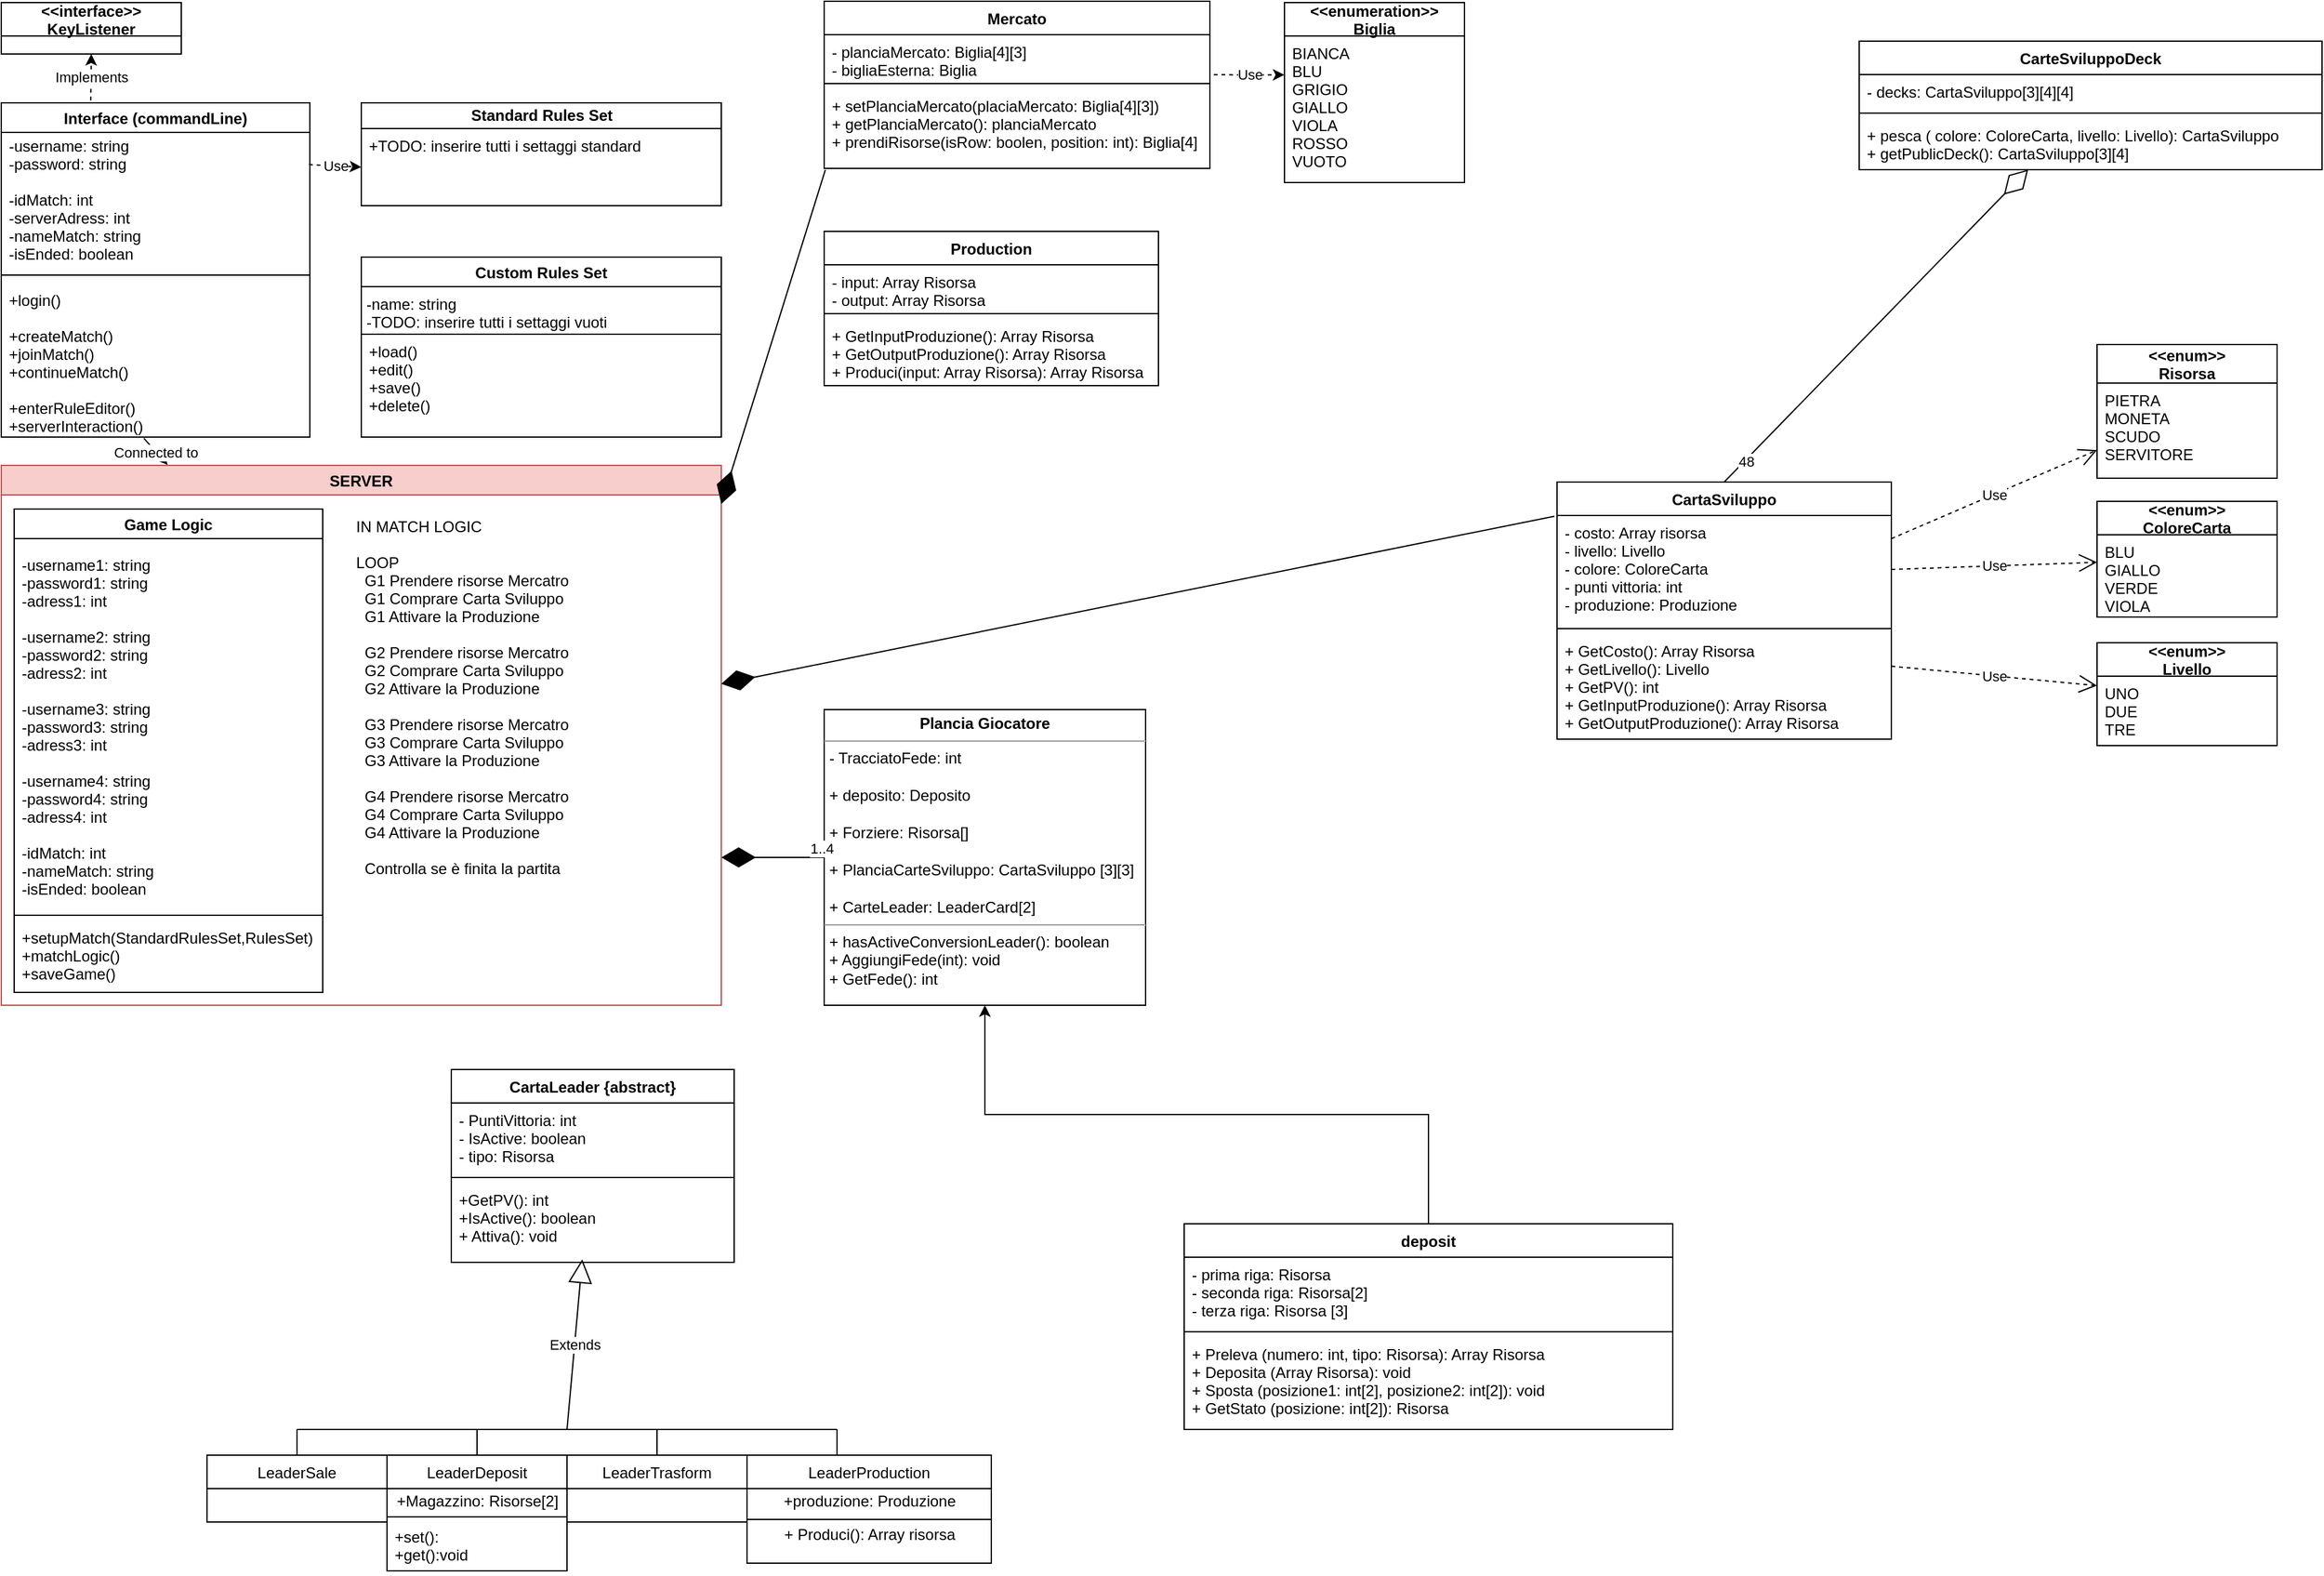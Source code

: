<mxfile version="14.4.8" type="github">
  <diagram id="C5RBs43oDa-KdzZeNtuy" name="Page-1">
    <mxGraphModel dx="504" dy="954" grid="1" gridSize="10" guides="1" tooltips="1" connect="1" arrows="1" fold="1" page="1" pageScale="1" pageWidth="1169" pageHeight="827" background="none" math="0" shadow="0">
      <root>
        <mxCell id="WIyWlLk6GJQsqaUBKTNV-0" />
        <mxCell id="WIyWlLk6GJQsqaUBKTNV-1" parent="WIyWlLk6GJQsqaUBKTNV-0" />
        <mxCell id="zkfFHV4jXpPFQw0GAbJ--0" value="Mercato" style="swimlane;fontStyle=1;align=center;verticalAlign=top;childLayout=stackLayout;horizontal=1;startSize=26;horizontalStack=0;resizeParent=1;resizeLast=0;collapsible=1;marginBottom=0;rounded=0;shadow=0;strokeWidth=1;swimlaneFillColor=#ffffff;" parent="WIyWlLk6GJQsqaUBKTNV-1" vertex="1">
          <mxGeometry x="1840" y="39" width="300" height="130" as="geometry">
            <mxRectangle x="220" y="120" width="160" height="26" as="alternateBounds" />
          </mxGeometry>
        </mxCell>
        <mxCell id="zkfFHV4jXpPFQw0GAbJ--1" value="- planciaMercato: Biglia[4][3]&#xa;- bigliaEsterna: Biglia" style="text;align=left;verticalAlign=top;spacingLeft=4;spacingRight=4;overflow=hidden;rotatable=0;points=[[0,0.5],[1,0.5]];portConstraint=eastwest;" parent="zkfFHV4jXpPFQw0GAbJ--0" vertex="1">
          <mxGeometry y="26" width="300" height="34" as="geometry" />
        </mxCell>
        <mxCell id="zkfFHV4jXpPFQw0GAbJ--4" value="" style="line;html=1;strokeWidth=1;align=left;verticalAlign=middle;spacingTop=-1;spacingLeft=3;spacingRight=3;rotatable=0;labelPosition=right;points=[];portConstraint=eastwest;" parent="zkfFHV4jXpPFQw0GAbJ--0" vertex="1">
          <mxGeometry y="60" width="300" height="8" as="geometry" />
        </mxCell>
        <mxCell id="zkfFHV4jXpPFQw0GAbJ--5" value="+ setPlanciaMercato(placiaMercato: Biglia[4][3])&#xa;+ getPlanciaMercato(): planciaMercato&#xa;+ prendiRisorse(isRow: boolen, position: int): Biglia[4]" style="text;align=left;verticalAlign=top;spacingLeft=4;spacingRight=4;overflow=hidden;rotatable=0;points=[[0,0.5],[1,0.5]];portConstraint=eastwest;" parent="zkfFHV4jXpPFQw0GAbJ--0" vertex="1">
          <mxGeometry y="68" width="300" height="62" as="geometry" />
        </mxCell>
        <mxCell id="3G_JpGnnki6wpbxw6Dh9-0" value="&lt;p style=&quot;margin: 0px ; margin-top: 4px ; text-align: center&quot;&gt;&lt;b&gt;Plancia Giocatore&lt;/b&gt;&lt;/p&gt;&lt;hr size=&quot;1&quot;&gt;&lt;p style=&quot;margin: 0px ; margin-left: 4px&quot;&gt;- TracciatoFede: int&lt;/p&gt;&lt;p style=&quot;margin: 0px ; margin-left: 4px&quot;&gt;&lt;br&gt;&lt;/p&gt;&lt;p style=&quot;margin: 0px ; margin-left: 4px&quot;&gt;+ deposito: Deposito&lt;/p&gt;&lt;p style=&quot;margin: 0px ; margin-left: 4px&quot;&gt;&lt;br&gt;&lt;/p&gt;&lt;p style=&quot;margin: 0px ; margin-left: 4px&quot;&gt;+ Forziere: Risorsa[]&lt;/p&gt;&lt;p style=&quot;margin: 0px ; margin-left: 4px&quot;&gt;&lt;br&gt;&lt;/p&gt;&lt;p style=&quot;margin: 0px ; margin-left: 4px&quot;&gt;+ PlanciaCarteSviluppo: CartaSviluppo [3][3]&lt;/p&gt;&lt;p style=&quot;margin: 0px ; margin-left: 4px&quot;&gt;&lt;br&gt;&lt;/p&gt;&lt;p style=&quot;margin: 0px ; margin-left: 4px&quot;&gt;+ CarteLeader: LeaderCard[2]&lt;/p&gt;&lt;hr size=&quot;1&quot;&gt;&lt;p style=&quot;margin: 0px ; margin-left: 4px&quot;&gt;+ hasActiveConversionLeader(): boolean&lt;/p&gt;&lt;p style=&quot;margin: 0px ; margin-left: 4px&quot;&gt;+ AggiungiFede(int): void&lt;br&gt;+ GetFede(): int&lt;/p&gt;" style="verticalAlign=top;align=left;overflow=fill;fontSize=12;fontFamily=Helvetica;html=1;" parent="WIyWlLk6GJQsqaUBKTNV-1" vertex="1">
          <mxGeometry x="1840" y="590" width="250" height="230" as="geometry" />
        </mxCell>
        <mxCell id="35oZMmhd7yD35cJpi1J_-1" value="Standard Rules Set" style="swimlane;html=1;startSize=20;horizontal=1;containerType=tree;newEdgeStyle={&quot;edgeStyle&quot;:&quot;elbowEdgeStyle&quot;,&quot;startArrow&quot;:&quot;none&quot;,&quot;endArrow&quot;:&quot;none&quot;};strokeColor=#000000;swimlaneFillColor=#ffffff;" parent="WIyWlLk6GJQsqaUBKTNV-1" vertex="1">
          <mxGeometry x="1480" y="118" width="280" height="80" as="geometry" />
        </mxCell>
        <mxCell id="s9a0PcFc4wz41X3oclvl-4" value="+TODO: inserire tutti i settaggi standard" style="text;strokeColor=none;fillColor=none;align=left;verticalAlign=top;spacingLeft=4;spacingRight=4;overflow=hidden;rotatable=0;points=[[0,0.5],[1,0.5]];portConstraint=eastwest;" parent="35oZMmhd7yD35cJpi1J_-1" vertex="1">
          <mxGeometry y="20" width="280" height="60" as="geometry" />
        </mxCell>
        <mxCell id="oog7lrOWCa2fzUTYI8c2-10" value="Extends" style="endArrow=block;endSize=16;endFill=0;html=1;entryX=0.463;entryY=0.962;entryDx=0;entryDy=0;entryPerimeter=0;" parent="WIyWlLk6GJQsqaUBKTNV-1" target="qD7D_m39awc1MZy7WmdB-3" edge="1">
          <mxGeometry width="160" relative="1" as="geometry">
            <mxPoint x="1640" y="1150" as="sourcePoint" />
            <mxPoint x="1739.5" y="1070" as="targetPoint" />
            <mxPoint as="offset" />
          </mxGeometry>
        </mxCell>
        <mxCell id="35oZMmhd7yD35cJpi1J_-7" value="Custom Rules Set" style="swimlane;swimlaneFillColor=#ffffff;startSize=23;swimlaneLine=1;rounded=0;glass=0;sketch=0;perimeterSpacing=1;align=center;" parent="WIyWlLk6GJQsqaUBKTNV-1" vertex="1">
          <mxGeometry x="1480" y="238" width="280" height="140" as="geometry">
            <mxRectangle x="1160" y="280" width="140" height="23" as="alternateBounds" />
          </mxGeometry>
        </mxCell>
        <mxCell id="s9a0PcFc4wz41X3oclvl-5" value="-name: string&lt;br&gt;-TODO: inserire tutti i settaggi vuoti" style="text;align=left;verticalAlign=top;spacingLeft=2;spacingRight=0;overflow=hidden;rotatable=0;points=[[0,0.5],[1,0.5]];portConstraint=eastwest;html=1;whiteSpace=wrap;labelBorderColor=none;labelBackgroundColor=none;textDirection=ltr;labelPosition=center;verticalLabelPosition=middle;shadow=0;" parent="35oZMmhd7yD35cJpi1J_-7" vertex="1">
          <mxGeometry y="23" width="280" height="37" as="geometry" />
        </mxCell>
        <mxCell id="yiOMKS7E3EkovL9F9Eef-10" value="+load()&#xa;+edit()&#xa;+save()&#xa;+delete()" style="text;strokeColor=none;fillColor=none;align=left;verticalAlign=top;spacingLeft=4;spacingRight=4;overflow=hidden;rotatable=0;points=[[0,0.5],[1,0.5]];portConstraint=eastwest;" parent="35oZMmhd7yD35cJpi1J_-7" vertex="1">
          <mxGeometry y="60" width="280" height="70" as="geometry" />
        </mxCell>
        <mxCell id="yiOMKS7E3EkovL9F9Eef-9" value="" style="line;html=1;strokeWidth=1;align=left;verticalAlign=middle;spacingTop=-1;spacingLeft=3;spacingRight=3;rotatable=0;labelPosition=right;points=[];portConstraint=eastwest;" parent="35oZMmhd7yD35cJpi1J_-7" vertex="1">
          <mxGeometry y="56" width="280" height="8" as="geometry" />
        </mxCell>
        <mxCell id="oog7lrOWCa2fzUTYI8c2-11" value="LeaderSale" style="swimlane;fontStyle=0;childLayout=stackLayout;horizontal=1;startSize=26;horizontalStack=0;resizeParent=1;resizeParentMax=0;resizeLast=0;collapsible=1;marginBottom=0;swimlaneFillColor=#ffffff;" parent="WIyWlLk6GJQsqaUBKTNV-1" vertex="1">
          <mxGeometry x="1360" y="1170" width="140" height="52" as="geometry" />
        </mxCell>
        <mxCell id="6qONtpnG5qTaz_-XZDPJ-0" value="&lt;&lt;enum&gt;&gt;&#xa;Livello" style="swimlane;fontStyle=1;childLayout=stackLayout;horizontal=1;startSize=26;horizontalStack=0;resizeParent=1;resizeParentMax=0;resizeLast=0;collapsible=1;marginBottom=0;swimlaneFillColor=#ffffff;" parent="WIyWlLk6GJQsqaUBKTNV-1" vertex="1">
          <mxGeometry x="2830" y="538" width="140" height="80" as="geometry" />
        </mxCell>
        <mxCell id="6qONtpnG5qTaz_-XZDPJ-2" value="UNO&#xa;DUE&#xa;TRE" style="text;strokeColor=none;fillColor=none;align=left;verticalAlign=top;spacingLeft=4;spacingRight=4;overflow=hidden;rotatable=0;points=[[0,0.5],[1,0.5]];portConstraint=eastwest;" parent="6qONtpnG5qTaz_-XZDPJ-0" vertex="1">
          <mxGeometry y="26" width="140" height="54" as="geometry" />
        </mxCell>
        <mxCell id="oog7lrOWCa2fzUTYI8c2-12" value="LeaderProduction" style="swimlane;fontStyle=0;childLayout=stackLayout;horizontal=1;startSize=26;horizontalStack=0;resizeParent=1;resizeParentMax=0;resizeLast=0;collapsible=1;marginBottom=0;swimlaneFillColor=#ffffff;" parent="WIyWlLk6GJQsqaUBKTNV-1" vertex="1">
          <mxGeometry x="1780" y="1170" width="190" height="84" as="geometry" />
        </mxCell>
        <mxCell id="oog7lrOWCa2fzUTYI8c2-22" value="&lt;div style=&quot;text-align: left&quot;&gt;&lt;span&gt;+produzione: Produzione&lt;/span&gt;&lt;/div&gt;" style="text;html=1;align=center;verticalAlign=middle;resizable=0;points=[];autosize=1;" parent="oog7lrOWCa2fzUTYI8c2-12" vertex="1">
          <mxGeometry y="26" width="190" height="20" as="geometry" />
        </mxCell>
        <mxCell id="oog7lrOWCa2fzUTYI8c2-26" value="" style="line;strokeWidth=1;fillColor=none;align=left;verticalAlign=middle;spacingTop=-1;spacingLeft=3;spacingRight=3;rotatable=0;labelPosition=right;points=[];portConstraint=eastwest;" parent="oog7lrOWCa2fzUTYI8c2-12" vertex="1">
          <mxGeometry y="46" width="190" height="8" as="geometry" />
        </mxCell>
        <mxCell id="oog7lrOWCa2fzUTYI8c2-25" value="+ Produci(): Array risorsa&lt;div style=&quot;padding: 0px ; margin: 0px&quot;&gt;&lt;br style=&quot;padding: 0px ; margin: 0px ; text-align: left&quot;&gt;&lt;/div&gt;" style="text;html=1;align=center;verticalAlign=middle;resizable=0;points=[];autosize=1;" parent="oog7lrOWCa2fzUTYI8c2-12" vertex="1">
          <mxGeometry y="54" width="190" height="30" as="geometry" />
        </mxCell>
        <mxCell id="6qONtpnG5qTaz_-XZDPJ-4" value="&lt;&lt;enum&gt;&gt;&#xa;ColoreCarta" style="swimlane;fontStyle=1;childLayout=stackLayout;horizontal=1;startSize=26;horizontalStack=0;resizeParent=1;resizeParentMax=0;resizeLast=0;collapsible=1;marginBottom=0;swimlaneFillColor=#ffffff;" parent="WIyWlLk6GJQsqaUBKTNV-1" vertex="1">
          <mxGeometry x="2830" y="428" width="140" height="90" as="geometry" />
        </mxCell>
        <mxCell id="6qONtpnG5qTaz_-XZDPJ-5" value="BLU&#xa;GIALLO&#xa;VERDE&#xa;VIOLA" style="text;strokeColor=none;fillColor=none;align=left;verticalAlign=top;spacingLeft=4;spacingRight=4;overflow=hidden;rotatable=0;points=[[0,0.5],[1,0.5]];portConstraint=eastwest;" parent="6qONtpnG5qTaz_-XZDPJ-4" vertex="1">
          <mxGeometry y="26" width="140" height="64" as="geometry" />
        </mxCell>
        <mxCell id="oog7lrOWCa2fzUTYI8c2-13" value="LeaderTrasform" style="swimlane;fontStyle=0;childLayout=stackLayout;horizontal=1;startSize=26;horizontalStack=0;resizeParent=1;resizeParentMax=0;resizeLast=0;collapsible=1;marginBottom=0;swimlaneFillColor=#ffffff;" parent="WIyWlLk6GJQsqaUBKTNV-1" vertex="1">
          <mxGeometry x="1640" y="1170" width="140" height="52" as="geometry" />
        </mxCell>
        <mxCell id="NfzXFvAN2sLwhFyiHCVM-0" value="&lt;&lt;enumeration&gt;&gt;&#xa;Biglia" style="swimlane;fontStyle=1;childLayout=stackLayout;horizontal=1;startSize=26;horizontalStack=0;resizeParent=1;resizeParentMax=0;resizeLast=0;collapsible=1;marginBottom=0;swimlaneFillColor=#ffffff;" parent="WIyWlLk6GJQsqaUBKTNV-1" vertex="1">
          <mxGeometry x="2198" y="40" width="140" height="140" as="geometry" />
        </mxCell>
        <mxCell id="NfzXFvAN2sLwhFyiHCVM-3" value="BIANCA&#xa;BLU&#xa;GRIGIO&#xa;GIALLO&#xa;VIOLA&#xa;ROSSO&#xa;VUOTO" style="text;strokeColor=none;fillColor=none;align=left;verticalAlign=top;spacingLeft=4;spacingRight=4;overflow=hidden;rotatable=0;points=[[0,0.5],[1,0.5]];portConstraint=eastwest;" parent="NfzXFvAN2sLwhFyiHCVM-0" vertex="1">
          <mxGeometry y="26" width="140" height="114" as="geometry" />
        </mxCell>
        <mxCell id="35oZMmhd7yD35cJpi1J_-8" value="Interface (commandLine)" style="swimlane;strokeColor=#000000;swimlaneFillColor=#ffffff;" parent="WIyWlLk6GJQsqaUBKTNV-1" vertex="1">
          <mxGeometry x="1200" y="118" width="240" height="260" as="geometry" />
        </mxCell>
        <mxCell id="s9a0PcFc4wz41X3oclvl-0" value="+login()&#xa;&#xa;+createMatch()&#xa;+joinMatch()&#xa;+continueMatch()&#xa;&#xa;+enterRuleEditor()&#xa;+serverInteraction()" style="text;strokeColor=none;fillColor=none;align=left;verticalAlign=top;spacingLeft=4;spacingRight=4;overflow=hidden;rotatable=0;points=[[0,0.5],[1,0.5]];portConstraint=eastwest;" parent="35oZMmhd7yD35cJpi1J_-8" vertex="1">
          <mxGeometry y="140" width="240" height="120" as="geometry" />
        </mxCell>
        <mxCell id="s9a0PcFc4wz41X3oclvl-2" value="-username: string&#xa;-password: string&#xa;&#xa;-idMatch: int&#xa;-serverAdress: int&#xa;-nameMatch: string&#xa;-isEnded: boolean" style="text;strokeColor=none;fillColor=none;align=left;verticalAlign=top;spacingLeft=4;spacingRight=4;overflow=hidden;rotatable=0;points=[[0,0.5],[1,0.5]];portConstraint=eastwest;" parent="35oZMmhd7yD35cJpi1J_-8" vertex="1">
          <mxGeometry y="20" width="240" height="110" as="geometry" />
        </mxCell>
        <mxCell id="yiOMKS7E3EkovL9F9Eef-12" value="" style="line;html=1;strokeWidth=1;align=left;verticalAlign=middle;spacingTop=-1;spacingLeft=3;spacingRight=3;rotatable=0;labelPosition=right;points=[];portConstraint=eastwest;" parent="35oZMmhd7yD35cJpi1J_-8" vertex="1">
          <mxGeometry y="130" width="240" height="8" as="geometry" />
        </mxCell>
        <mxCell id="oog7lrOWCa2fzUTYI8c2-14" value="LeaderDeposit" style="swimlane;fontStyle=0;childLayout=stackLayout;horizontal=1;startSize=26;horizontalStack=0;resizeParent=1;resizeParentMax=0;resizeLast=0;collapsible=1;marginBottom=0;swimlaneFillColor=#ffffff;" parent="WIyWlLk6GJQsqaUBKTNV-1" vertex="1">
          <mxGeometry x="1500" y="1170" width="140" height="90" as="geometry" />
        </mxCell>
        <mxCell id="oog7lrOWCa2fzUTYI8c2-28" value="+Magazzino: Risorse[2]" style="text;html=1;align=center;verticalAlign=middle;resizable=0;points=[];autosize=1;" parent="oog7lrOWCa2fzUTYI8c2-14" vertex="1">
          <mxGeometry y="26" width="140" height="20" as="geometry" />
        </mxCell>
        <mxCell id="c710uLtKr7HNalkvg1Yj-18" value="" style="line;strokeWidth=1;fillColor=none;align=left;verticalAlign=middle;spacingTop=-1;spacingLeft=3;spacingRight=3;rotatable=0;labelPosition=right;points=[];portConstraint=eastwest;" parent="oog7lrOWCa2fzUTYI8c2-14" vertex="1">
          <mxGeometry y="46" width="140" height="4" as="geometry" />
        </mxCell>
        <mxCell id="yBSryTIjgCuIUiby8R88-3" value="+set():&#xa;+get():void&#xa;&#xa;" style="text;strokeColor=none;fillColor=none;align=left;verticalAlign=top;spacingLeft=4;spacingRight=4;overflow=hidden;rotatable=0;points=[[0,0.5],[1,0.5]];portConstraint=eastwest;" parent="oog7lrOWCa2fzUTYI8c2-14" vertex="1">
          <mxGeometry y="50" width="140" height="40" as="geometry" />
        </mxCell>
        <mxCell id="6qONtpnG5qTaz_-XZDPJ-6" value="Production" style="swimlane;fontStyle=1;align=center;verticalAlign=top;childLayout=stackLayout;horizontal=1;startSize=26;horizontalStack=0;resizeParent=1;resizeParentMax=0;resizeLast=0;collapsible=1;marginBottom=0;swimlaneFillColor=#ffffff;" parent="WIyWlLk6GJQsqaUBKTNV-1" vertex="1">
          <mxGeometry x="1840" y="218" width="260" height="120" as="geometry" />
        </mxCell>
        <mxCell id="6qONtpnG5qTaz_-XZDPJ-7" value="- input: Array Risorsa&#xa;- output: Array Risorsa" style="text;strokeColor=none;fillColor=none;align=left;verticalAlign=top;spacingLeft=4;spacingRight=4;overflow=hidden;rotatable=0;points=[[0,0.5],[1,0.5]];portConstraint=eastwest;" parent="6qONtpnG5qTaz_-XZDPJ-6" vertex="1">
          <mxGeometry y="26" width="260" height="34" as="geometry" />
        </mxCell>
        <mxCell id="6qONtpnG5qTaz_-XZDPJ-8" value="" style="line;strokeWidth=1;fillColor=none;align=left;verticalAlign=middle;spacingTop=-1;spacingLeft=3;spacingRight=3;rotatable=0;labelPosition=right;points=[];portConstraint=eastwest;" parent="6qONtpnG5qTaz_-XZDPJ-6" vertex="1">
          <mxGeometry y="60" width="260" height="8" as="geometry" />
        </mxCell>
        <mxCell id="6qONtpnG5qTaz_-XZDPJ-9" value="+ GetInputProduzione(): Array Risorsa&#xa;+ GetOutputProduzione(): Array Risorsa&#xa;+ Produci(input: Array Risorsa): Array Risorsa" style="text;strokeColor=none;fillColor=none;align=left;verticalAlign=top;spacingLeft=4;spacingRight=4;overflow=hidden;rotatable=0;points=[[0,0.5],[1,0.5]];portConstraint=eastwest;" parent="6qONtpnG5qTaz_-XZDPJ-6" vertex="1">
          <mxGeometry y="68" width="260" height="52" as="geometry" />
        </mxCell>
        <mxCell id="oog7lrOWCa2fzUTYI8c2-15" value="" style="endArrow=none;html=1;" parent="WIyWlLk6GJQsqaUBKTNV-1" edge="1">
          <mxGeometry width="50" height="50" relative="1" as="geometry">
            <mxPoint x="1430" y="1150" as="sourcePoint" />
            <mxPoint x="1850" y="1150" as="targetPoint" />
          </mxGeometry>
        </mxCell>
        <mxCell id="oog7lrOWCa2fzUTYI8c2-16" value="" style="endArrow=none;html=1;" parent="WIyWlLk6GJQsqaUBKTNV-1" edge="1">
          <mxGeometry width="50" height="50" relative="1" as="geometry">
            <mxPoint x="1850" y="1170" as="sourcePoint" />
            <mxPoint x="1850" y="1150" as="targetPoint" />
          </mxGeometry>
        </mxCell>
        <mxCell id="oog7lrOWCa2fzUTYI8c2-17" value="" style="endArrow=none;html=1;entryX=0.5;entryY=0;entryDx=0;entryDy=0;" parent="WIyWlLk6GJQsqaUBKTNV-1" target="oog7lrOWCa2fzUTYI8c2-13" edge="1">
          <mxGeometry width="50" height="50" relative="1" as="geometry">
            <mxPoint x="1710" y="1150" as="sourcePoint" />
            <mxPoint x="1860" y="1160" as="targetPoint" />
          </mxGeometry>
        </mxCell>
        <mxCell id="oog7lrOWCa2fzUTYI8c2-18" value="" style="endArrow=none;html=1;" parent="WIyWlLk6GJQsqaUBKTNV-1" edge="1">
          <mxGeometry width="50" height="50" relative="1" as="geometry">
            <mxPoint x="1570" y="1170" as="sourcePoint" />
            <mxPoint x="1570" y="1150" as="targetPoint" />
          </mxGeometry>
        </mxCell>
        <mxCell id="oog7lrOWCa2fzUTYI8c2-19" value="" style="endArrow=none;html=1;" parent="WIyWlLk6GJQsqaUBKTNV-1" edge="1">
          <mxGeometry width="50" height="50" relative="1" as="geometry">
            <mxPoint x="1430" y="1170" as="sourcePoint" />
            <mxPoint x="1430" y="1150" as="targetPoint" />
          </mxGeometry>
        </mxCell>
        <mxCell id="kXcpg0YlyU-LXUACbQBH-1" value="&lt;&lt;enum&gt;&gt;&#xa;Risorsa" style="swimlane;fontStyle=1;childLayout=stackLayout;horizontal=1;startSize=30;horizontalStack=0;resizeParent=1;resizeParentMax=0;resizeLast=0;collapsible=1;marginBottom=0;swimlaneFillColor=#ffffff;" parent="WIyWlLk6GJQsqaUBKTNV-1" vertex="1">
          <mxGeometry x="2830" y="306" width="140" height="104" as="geometry" />
        </mxCell>
        <mxCell id="kXcpg0YlyU-LXUACbQBH-4" value="PIETRA&#xa;MONETA&#xa;SCUDO&#xa;SERVITORE" style="text;strokeColor=none;fillColor=none;align=left;verticalAlign=top;spacingLeft=4;spacingRight=4;overflow=hidden;rotatable=0;points=[[0,0.5],[1,0.5]];portConstraint=eastwest;" parent="kXcpg0YlyU-LXUACbQBH-1" vertex="1">
          <mxGeometry y="30" width="140" height="74" as="geometry" />
        </mxCell>
        <mxCell id="5tt3_I8p8CxLFxKSJom4-4" value="CarteSviluppoDeck" style="swimlane;fontStyle=1;align=center;verticalAlign=top;childLayout=stackLayout;horizontal=1;startSize=26;horizontalStack=0;resizeParent=1;resizeParentMax=0;resizeLast=0;collapsible=1;marginBottom=0;swimlaneFillColor=#ffffff;" parent="WIyWlLk6GJQsqaUBKTNV-1" vertex="1">
          <mxGeometry x="2645" y="70" width="360" height="100" as="geometry" />
        </mxCell>
        <mxCell id="5tt3_I8p8CxLFxKSJom4-5" value="- decks: CartaSviluppo[3][4][4]" style="text;strokeColor=none;fillColor=none;align=left;verticalAlign=top;spacingLeft=4;spacingRight=4;overflow=hidden;rotatable=0;points=[[0,0.5],[1,0.5]];portConstraint=eastwest;" parent="5tt3_I8p8CxLFxKSJom4-4" vertex="1">
          <mxGeometry y="26" width="360" height="26" as="geometry" />
        </mxCell>
        <mxCell id="5tt3_I8p8CxLFxKSJom4-6" value="" style="line;strokeWidth=1;fillColor=none;align=left;verticalAlign=middle;spacingTop=-1;spacingLeft=3;spacingRight=3;rotatable=0;labelPosition=right;points=[];portConstraint=eastwest;" parent="5tt3_I8p8CxLFxKSJom4-4" vertex="1">
          <mxGeometry y="52" width="360" height="8" as="geometry" />
        </mxCell>
        <mxCell id="5tt3_I8p8CxLFxKSJom4-7" value="+ pesca ( colore: ColoreCarta, livello: Livello): CartaSviluppo&#xa;+ getPublicDeck(): CartaSviluppo[3][4]" style="text;strokeColor=none;fillColor=none;align=left;verticalAlign=top;spacingLeft=4;spacingRight=4;overflow=hidden;rotatable=0;points=[[0,0.5],[1,0.5]];portConstraint=eastwest;" parent="5tt3_I8p8CxLFxKSJom4-4" vertex="1">
          <mxGeometry y="60" width="360" height="40" as="geometry" />
        </mxCell>
        <mxCell id="0VNQlhb-g9pjLVwxSI6Z-0" value="" style="endArrow=diamondThin;endFill=0;endSize=24;html=1;exitX=0.5;exitY=0;exitDx=0;exitDy=0;" parent="WIyWlLk6GJQsqaUBKTNV-1" source="UYXELn-aznjXGJklCHjd-2" target="5tt3_I8p8CxLFxKSJom4-4" edge="1">
          <mxGeometry width="160" relative="1" as="geometry">
            <mxPoint x="2587.644" y="394" as="sourcePoint" />
            <mxPoint x="2030" y="240" as="targetPoint" />
          </mxGeometry>
        </mxCell>
        <mxCell id="PQGHY_DN36D2wZlbmUQ8-0" value="48" style="edgeLabel;html=1;align=center;verticalAlign=middle;resizable=0;points=[];" parent="0VNQlhb-g9pjLVwxSI6Z-0" connectable="0" vertex="1">
          <mxGeometry x="-0.86" y="-1" relative="1" as="geometry">
            <mxPoint as="offset" />
          </mxGeometry>
        </mxCell>
        <mxCell id="0VNQlhb-g9pjLVwxSI6Z-5" value="" style="endArrow=diamondThin;endFill=1;endSize=24;html=1;" parent="WIyWlLk6GJQsqaUBKTNV-1" source="3G_JpGnnki6wpbxw6Dh9-0" edge="1">
          <mxGeometry width="160" relative="1" as="geometry">
            <mxPoint x="2400" y="660" as="sourcePoint" />
            <mxPoint x="1760" y="705" as="targetPoint" />
          </mxGeometry>
        </mxCell>
        <mxCell id="0VNQlhb-g9pjLVwxSI6Z-6" value="1..4" style="edgeLabel;html=1;align=center;verticalAlign=middle;resizable=0;points=[];" parent="0VNQlhb-g9pjLVwxSI6Z-5" connectable="0" vertex="1">
          <mxGeometry x="-0.86" y="3" relative="1" as="geometry">
            <mxPoint x="3.04" y="-10.59" as="offset" />
          </mxGeometry>
        </mxCell>
        <mxCell id="-EVqXCZo3Ay6fW3b8Oor-0" style="edgeStyle=orthogonalEdgeStyle;rounded=0;orthogonalLoop=1;jettySize=auto;html=1;exitX=0.5;exitY=0;exitDx=0;exitDy=0;" parent="WIyWlLk6GJQsqaUBKTNV-1" source="7LExhrsFtb4krhW59dAO-0" target="3G_JpGnnki6wpbxw6Dh9-0" edge="1">
          <mxGeometry relative="1" as="geometry" />
        </mxCell>
        <mxCell id="yiOMKS7E3EkovL9F9Eef-16" value="&lt;&lt;interface&gt;&gt;&#xa;KeyListener" style="swimlane;fontStyle=1;childLayout=stackLayout;horizontal=1;startSize=26;fillColor=none;horizontalStack=0;resizeParent=1;resizeParentMax=0;resizeLast=0;collapsible=1;marginBottom=0;" parent="WIyWlLk6GJQsqaUBKTNV-1" vertex="1">
          <mxGeometry x="1200" y="40" width="140" height="40" as="geometry" />
        </mxCell>
        <mxCell id="7LExhrsFtb4krhW59dAO-0" value="deposit" style="swimlane;fontStyle=1;align=center;verticalAlign=top;childLayout=stackLayout;horizontal=1;startSize=26;horizontalStack=0;resizeParent=1;resizeParentMax=0;resizeLast=0;collapsible=1;marginBottom=0;swimlaneFillColor=#ffffff;" parent="WIyWlLk6GJQsqaUBKTNV-1" vertex="1">
          <mxGeometry x="2120" y="990" width="380" height="160" as="geometry" />
        </mxCell>
        <mxCell id="7LExhrsFtb4krhW59dAO-1" value="- prima riga: Risorsa&#xa;- seconda riga: Risorsa[2]&#xa;- terza riga: Risorsa [3]" style="text;strokeColor=none;fillColor=none;align=left;verticalAlign=top;spacingLeft=4;spacingRight=4;overflow=hidden;rotatable=0;points=[[0,0.5],[1,0.5]];portConstraint=eastwest;" parent="7LExhrsFtb4krhW59dAO-0" vertex="1">
          <mxGeometry y="26" width="380" height="54" as="geometry" />
        </mxCell>
        <mxCell id="7LExhrsFtb4krhW59dAO-2" value="" style="line;strokeWidth=1;fillColor=none;align=left;verticalAlign=middle;spacingTop=-1;spacingLeft=3;spacingRight=3;rotatable=0;labelPosition=right;points=[];portConstraint=eastwest;" parent="7LExhrsFtb4krhW59dAO-0" vertex="1">
          <mxGeometry y="80" width="380" height="8" as="geometry" />
        </mxCell>
        <mxCell id="7LExhrsFtb4krhW59dAO-3" value="+ Preleva (numero: int, tipo: Risorsa): Array Risorsa&#xa;+ Deposita (Array Risorsa): void&#xa;+ Sposta (posizione1: int[2], posizione2: int[2]): void&#xa;+ GetStato (posizione: int[2]): Risorsa" style="text;strokeColor=none;fillColor=none;align=left;verticalAlign=top;spacingLeft=4;spacingRight=4;overflow=hidden;rotatable=0;points=[[0,0.5],[1,0.5]];portConstraint=eastwest;" parent="7LExhrsFtb4krhW59dAO-0" vertex="1">
          <mxGeometry y="88" width="380" height="72" as="geometry" />
        </mxCell>
        <mxCell id="yiOMKS7E3EkovL9F9Eef-20" value="" style="endArrow=classic;html=1;entryX=0.5;entryY=1;entryDx=0;entryDy=0;exitX=0.29;exitY=-0.007;exitDx=0;exitDy=0;dashed=1;exitPerimeter=0;" parent="WIyWlLk6GJQsqaUBKTNV-1" source="35oZMmhd7yD35cJpi1J_-8" target="yiOMKS7E3EkovL9F9Eef-16" edge="1">
          <mxGeometry relative="1" as="geometry">
            <mxPoint x="1229" y="130" as="sourcePoint" />
            <mxPoint x="1329" y="130" as="targetPoint" />
          </mxGeometry>
        </mxCell>
        <mxCell id="yiOMKS7E3EkovL9F9Eef-21" value="Implements" style="edgeLabel;resizable=0;html=1;align=center;verticalAlign=middle;" parent="yiOMKS7E3EkovL9F9Eef-20" connectable="0" vertex="1">
          <mxGeometry relative="1" as="geometry" />
        </mxCell>
        <mxCell id="yiOMKS7E3EkovL9F9Eef-22" value="SERVER" style="swimlane;fillColor=#f8cecc;strokeColor=#b85450;swimlaneFillColor=#ffffff;" parent="WIyWlLk6GJQsqaUBKTNV-1" vertex="1">
          <mxGeometry x="1200" y="400" width="560" height="420" as="geometry" />
        </mxCell>
        <mxCell id="yiOMKS7E3EkovL9F9Eef-7" value="IN MATCH LOGIC&#xa;&#xa;LOOP&#xa;  G1 Prendere risorse Mercatro&#xa;  G1 Comprare Carta Sviluppo&#xa;  G1 Attivare la Produzione&#xa;&#xa;  G2 Prendere risorse Mercatro&#xa;  G2 Comprare Carta Sviluppo&#xa;  G2 Attivare la Produzione&#xa;&#xa;  G3 Prendere risorse Mercatro&#xa;  G3 Comprare Carta Sviluppo&#xa;  G3 Attivare la Produzione&#xa;&#xa;  G4 Prendere risorse Mercatro&#xa;  G4 Comprare Carta Sviluppo&#xa;  G4 Attivare la Produzione&#xa;  &#xa;  Controlla se è finita la partita&#xa;" style="text;align=left;verticalAlign=top;spacingLeft=4;spacingRight=4;overflow=hidden;rotatable=0;points=[[0,0.5],[1,0.5]];portConstraint=eastwest;" parent="yiOMKS7E3EkovL9F9Eef-22" vertex="1">
          <mxGeometry x="270" y="34" width="240" height="296" as="geometry" />
        </mxCell>
        <mxCell id="35oZMmhd7yD35cJpi1J_-9" value="Game Logic" style="swimlane;startSize=23;" parent="yiOMKS7E3EkovL9F9Eef-22" vertex="1">
          <mxGeometry x="10" y="34" width="240" height="376" as="geometry" />
        </mxCell>
        <mxCell id="yiOMKS7E3EkovL9F9Eef-13" value="-username1: string&#xa;-password1: string&#xa;-adress1: int&#xa;&#xa;-username2: string&#xa;-password2: string&#xa;-adress2: int&#xa;&#xa;-username3: string&#xa;-password3: string&#xa;-adress3: int&#xa;&#xa;-username4: string&#xa;-password4: string&#xa;-adress4: int&#xa;&#xa;-idMatch: int&#xa;-nameMatch: string&#xa;-isEnded: boolean" style="text;strokeColor=none;fillColor=none;align=left;verticalAlign=top;spacingLeft=4;spacingRight=4;overflow=hidden;rotatable=0;points=[[0,0.5],[1,0.5]];portConstraint=eastwest;" parent="35oZMmhd7yD35cJpi1J_-9" vertex="1">
          <mxGeometry y="30" width="240" height="280" as="geometry" />
        </mxCell>
        <mxCell id="yiOMKS7E3EkovL9F9Eef-14" value="" style="line;html=1;strokeWidth=1;align=left;verticalAlign=middle;spacingTop=-1;spacingLeft=3;spacingRight=3;rotatable=0;labelPosition=right;points=[];portConstraint=eastwest;" parent="35oZMmhd7yD35cJpi1J_-9" vertex="1">
          <mxGeometry y="312" width="240" height="8" as="geometry" />
        </mxCell>
        <mxCell id="yiOMKS7E3EkovL9F9Eef-15" value="+setupMatch(StandardRulesSet,RulesSet)&#xa;+matchLogic()&#xa;+saveGame()&#xa;" style="text;strokeColor=none;align=left;verticalAlign=top;spacingLeft=4;spacingRight=4;overflow=hidden;rotatable=0;points=[[0,0.5],[1,0.5]];portConstraint=eastwest;" parent="35oZMmhd7yD35cJpi1J_-9" vertex="1">
          <mxGeometry y="320" width="240" height="50" as="geometry" />
        </mxCell>
        <mxCell id="yiOMKS7E3EkovL9F9Eef-30" value="" style="endArrow=classic;html=1;entryX=0;entryY=0.265;entryDx=0;entryDy=0;dashed=1;entryPerimeter=0;exitX=1.01;exitY=0.917;exitDx=0;exitDy=0;exitPerimeter=0;" parent="WIyWlLk6GJQsqaUBKTNV-1" source="zkfFHV4jXpPFQw0GAbJ--1" target="NfzXFvAN2sLwhFyiHCVM-3" edge="1">
          <mxGeometry relative="1" as="geometry">
            <mxPoint x="2250" y="-59" as="sourcePoint" />
            <mxPoint x="2260" y="-149" as="targetPoint" />
          </mxGeometry>
        </mxCell>
        <mxCell id="yiOMKS7E3EkovL9F9Eef-31" value="Use" style="edgeLabel;resizable=0;html=1;align=center;verticalAlign=middle;" parent="yiOMKS7E3EkovL9F9Eef-30" connectable="0" vertex="1">
          <mxGeometry relative="1" as="geometry" />
        </mxCell>
        <mxCell id="ixDbQM82O41a-iaO3_Ok-0" value="" style="endArrow=classic;html=1;exitX=0.997;exitY=0.255;exitDx=0;exitDy=0;dashed=1;exitPerimeter=0;entryX=0;entryY=0.5;entryDx=0;entryDy=0;" parent="WIyWlLk6GJQsqaUBKTNV-1" source="s9a0PcFc4wz41X3oclvl-2" target="s9a0PcFc4wz41X3oclvl-4" edge="1">
          <mxGeometry relative="1" as="geometry">
            <mxPoint x="1239" y="180" as="sourcePoint" />
            <mxPoint x="1489" y="220" as="targetPoint" />
          </mxGeometry>
        </mxCell>
        <mxCell id="ixDbQM82O41a-iaO3_Ok-1" value="Use" style="edgeLabel;resizable=0;html=1;align=center;verticalAlign=middle;" parent="ixDbQM82O41a-iaO3_Ok-0" connectable="0" vertex="1">
          <mxGeometry relative="1" as="geometry" />
        </mxCell>
        <mxCell id="kyalHROY1WXBSIkxGTPj-1" value="Use" style="endArrow=open;endSize=12;dashed=1;html=1;" parent="WIyWlLk6GJQsqaUBKTNV-1" source="UYXELn-aznjXGJklCHjd-2" target="kXcpg0YlyU-LXUACbQBH-1" edge="1">
          <mxGeometry width="160" relative="1" as="geometry">
            <mxPoint x="2680" y="413.611" as="sourcePoint" />
            <mxPoint x="1790" y="310" as="targetPoint" />
          </mxGeometry>
        </mxCell>
        <mxCell id="kyalHROY1WXBSIkxGTPj-3" value="Use" style="endArrow=open;endSize=12;dashed=1;html=1;exitX=1;exitY=0.308;exitDx=0;exitDy=0;exitPerimeter=0;" parent="WIyWlLk6GJQsqaUBKTNV-1" source="UYXELn-aznjXGJklCHjd-5" target="6qONtpnG5qTaz_-XZDPJ-0" edge="1">
          <mxGeometry width="160" relative="1" as="geometry">
            <mxPoint x="2680" y="499.167" as="sourcePoint" />
            <mxPoint x="1680" y="550" as="targetPoint" />
            <Array as="points" />
          </mxGeometry>
        </mxCell>
        <mxCell id="kyalHROY1WXBSIkxGTPj-4" value="Use" style="endArrow=open;endSize=12;dashed=1;html=1;exitX=1;exitY=0.5;exitDx=0;exitDy=0;" parent="WIyWlLk6GJQsqaUBKTNV-1" source="UYXELn-aznjXGJklCHjd-3" target="6qONtpnG5qTaz_-XZDPJ-4" edge="1">
          <mxGeometry width="160" relative="1" as="geometry">
            <mxPoint x="2680" y="458.333" as="sourcePoint" />
            <mxPoint x="2240" y="450" as="targetPoint" />
          </mxGeometry>
        </mxCell>
        <mxCell id="kyalHROY1WXBSIkxGTPj-5" style="edgeStyle=orthogonalEdgeStyle;rounded=0;orthogonalLoop=1;jettySize=auto;html=1;" parent="WIyWlLk6GJQsqaUBKTNV-1" edge="1">
          <mxGeometry relative="1" as="geometry">
            <mxPoint x="80" y="525" as="targetPoint" />
            <Array as="points">
              <mxPoint x="10" y="581" />
              <mxPoint x="10" y="525" />
              <mxPoint x="80" y="525" />
            </Array>
          </mxGeometry>
        </mxCell>
        <mxCell id="z_oq6fYV3jepOehVN3SK-1" value="" style="endArrow=classic;html=1;fontColor=#000000;entryX=0.231;entryY=-0.001;entryDx=0;entryDy=0;entryPerimeter=0;exitX=0.462;exitY=1.008;exitDx=0;exitDy=0;exitPerimeter=0;" parent="WIyWlLk6GJQsqaUBKTNV-1" source="s9a0PcFc4wz41X3oclvl-0" target="yiOMKS7E3EkovL9F9Eef-22" edge="1">
          <mxGeometry relative="1" as="geometry">
            <mxPoint x="1320" y="420" as="sourcePoint" />
            <mxPoint x="770" y="430" as="targetPoint" />
          </mxGeometry>
        </mxCell>
        <mxCell id="z_oq6fYV3jepOehVN3SK-2" value="Connected to" style="edgeLabel;resizable=0;html=1;align=center;verticalAlign=middle;" parent="z_oq6fYV3jepOehVN3SK-1" connectable="0" vertex="1">
          <mxGeometry relative="1" as="geometry" />
        </mxCell>
        <mxCell id="uatotxejLEeenUt5TC5e-2" value="" style="endArrow=diamondThin;endFill=1;endSize=24;html=1;exitX=0.003;exitY=1.018;exitDx=0;exitDy=0;exitPerimeter=0;" parent="WIyWlLk6GJQsqaUBKTNV-1" source="zkfFHV4jXpPFQw0GAbJ--5" edge="1">
          <mxGeometry width="160" relative="1" as="geometry">
            <mxPoint x="1870" y="510" as="sourcePoint" />
            <mxPoint x="1760" y="430" as="targetPoint" />
            <Array as="points" />
          </mxGeometry>
        </mxCell>
        <mxCell id="uatotxejLEeenUt5TC5e-4" value="" style="endArrow=diamondThin;endFill=1;endSize=24;html=1;exitX=-0.008;exitY=0.133;exitDx=0;exitDy=0;exitPerimeter=0;" parent="WIyWlLk6GJQsqaUBKTNV-1" source="UYXELn-aznjXGJklCHjd-2" edge="1">
          <mxGeometry width="160" relative="1" as="geometry">
            <mxPoint x="2398.04" y="437.808" as="sourcePoint" />
            <mxPoint x="1760" y="570" as="targetPoint" />
          </mxGeometry>
        </mxCell>
        <mxCell id="qD7D_m39awc1MZy7WmdB-0" value="CartaLeader {abstract}" style="swimlane;fontStyle=1;align=center;verticalAlign=top;childLayout=stackLayout;horizontal=1;startSize=26;horizontalStack=0;resizeParent=1;resizeParentMax=0;resizeLast=0;collapsible=1;marginBottom=0;" parent="WIyWlLk6GJQsqaUBKTNV-1" vertex="1">
          <mxGeometry x="1550" y="870" width="220" height="150" as="geometry" />
        </mxCell>
        <mxCell id="qD7D_m39awc1MZy7WmdB-1" value="- PuntiVittoria: int&#xa;- IsActive: boolean&#xa;- tipo: Risorsa" style="text;strokeColor=none;fillColor=none;align=left;verticalAlign=top;spacingLeft=4;spacingRight=4;overflow=hidden;rotatable=0;points=[[0,0.5],[1,0.5]];portConstraint=eastwest;" parent="qD7D_m39awc1MZy7WmdB-0" vertex="1">
          <mxGeometry y="26" width="220" height="54" as="geometry" />
        </mxCell>
        <mxCell id="qD7D_m39awc1MZy7WmdB-2" value="" style="line;strokeWidth=1;fillColor=none;align=left;verticalAlign=middle;spacingTop=-1;spacingLeft=3;spacingRight=3;rotatable=0;labelPosition=right;points=[];portConstraint=eastwest;" parent="qD7D_m39awc1MZy7WmdB-0" vertex="1">
          <mxGeometry y="80" width="220" height="8" as="geometry" />
        </mxCell>
        <mxCell id="qD7D_m39awc1MZy7WmdB-3" value="+GetPV(): int&#xa;+IsActive(): boolean&#xa;+ Attiva(): void" style="text;strokeColor=none;fillColor=none;align=left;verticalAlign=top;spacingLeft=4;spacingRight=4;overflow=hidden;rotatable=0;points=[[0,0.5],[1,0.5]];portConstraint=eastwest;" parent="qD7D_m39awc1MZy7WmdB-0" vertex="1">
          <mxGeometry y="88" width="220" height="62" as="geometry" />
        </mxCell>
        <mxCell id="UYXELn-aznjXGJklCHjd-2" value="CartaSviluppo" style="swimlane;fontStyle=1;align=center;verticalAlign=top;childLayout=stackLayout;horizontal=1;startSize=26;horizontalStack=0;resizeParent=1;resizeParentMax=0;resizeLast=0;collapsible=1;marginBottom=0;swimlaneFillColor=#ffffff;" parent="WIyWlLk6GJQsqaUBKTNV-1" vertex="1">
          <mxGeometry x="2410" y="413" width="260" height="200" as="geometry" />
        </mxCell>
        <mxCell id="UYXELn-aznjXGJklCHjd-3" value="- costo: Array risorsa&#xa;- livello: Livello&#xa;- colore: ColoreCarta&#xa;- punti vittoria: int&#xa;- produzione: Produzione" style="text;strokeColor=none;fillColor=none;align=left;verticalAlign=top;spacingLeft=4;spacingRight=4;overflow=hidden;rotatable=0;points=[[0,0.5],[1,0.5]];portConstraint=eastwest;" parent="UYXELn-aznjXGJklCHjd-2" vertex="1">
          <mxGeometry y="26" width="260" height="84" as="geometry" />
        </mxCell>
        <mxCell id="UYXELn-aznjXGJklCHjd-4" value="" style="line;strokeWidth=1;fillColor=none;align=left;verticalAlign=middle;spacingTop=-1;spacingLeft=3;spacingRight=3;rotatable=0;labelPosition=right;points=[];portConstraint=eastwest;" parent="UYXELn-aznjXGJklCHjd-2" vertex="1">
          <mxGeometry y="110" width="260" height="8" as="geometry" />
        </mxCell>
        <mxCell id="UYXELn-aznjXGJklCHjd-5" value="+ GetCosto(): Array Risorsa&#xa;+ GetLivello(): Livello&#xa;+ GetPV(): int&#xa;+ GetInputProduzione(): Array Risorsa&#xa;+ GetOutputProduzione(): Array Risorsa" style="text;strokeColor=none;fillColor=none;align=left;verticalAlign=top;spacingLeft=4;spacingRight=4;overflow=hidden;rotatable=0;points=[[0,0.5],[1,0.5]];portConstraint=eastwest;" parent="UYXELn-aznjXGJklCHjd-2" vertex="1">
          <mxGeometry y="118" width="260" height="82" as="geometry" />
        </mxCell>
      </root>
    </mxGraphModel>
  </diagram>
</mxfile>

